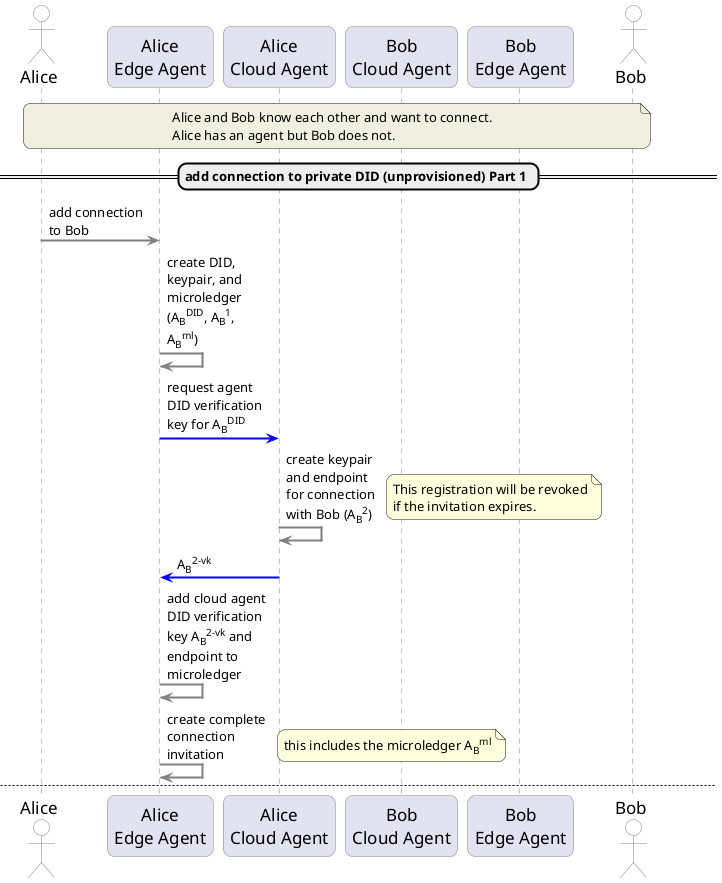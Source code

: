 @startuml
skinparam sequenceArrowThickness 2
skinparam roundcorner 15
skinparam maxmessagesize 100
skinparam sequence {
	ArrowColor grey
	LifeLineBorderColor grey
    ParticipantBorderColor grey
	boxbordercolor white
	ParticipantFontSize 17
	actorfontsize 17
	boxfontsize 17
	boxfontcolor grey
	ActorBorderColor grey
    Actorbackgroundcolor white
}

actor Alice as al
participant "Alice\nEdge Agent" as aea
participant "Alice\nCloud Agent" as aca
participant "Bob\nCloud Agent" as bca
participant "Bob\nEdge Agent" as bea
actor Bob as bob

note over al, bob #f0f0e0
Alice and Bob know each other and want to connect.
Alice has an agent but Bob does not.
end note

== add connection to private DID (unprovisioned) Part 1 ==

al -> aea: add connection to Bob
aea -> aea: create DID, keypair, and microledger (A<sub>B</sub><sup>DID</sup>, A<sub>B</sub><sup>1</sup>, A<sub>B</sub><sup>ml</sup>)
aea -[#blue]> aca: request agent DID verification key for A<sub>B</sub><sup>DID</sup>
aca -> aca: create keypair and endpoint for connection with Bob (A<sub>B</sub><sup>2</sup>)

note right
This registration will be revoked
if the invitation expires.
end note

aca -[#blue]> aea: A<sub>B</sub><sup>2-vk</sup>

aea->aea: add cloud agent DID verification key A<sub>B</sub><sup>2-vk</sup> and endpoint to microledger
aea->aea: create complete connection invitation
note right
this includes the microledger A<sub>B</sub><sup>ml</sup>
end note

newpage

== add connection to private DID (unprovisioned) Part 2 ==

note over al, bob
Send SMS, email, QR code etc. containing connection invitation and a helper URL.
end note

aea --> bob: connection invitation

note over bea, bob
Download edge agent from helper URL.
end note

note over al, bob #77ccff
include <b>First Edge Agent</b> diagram.
end note

note over bea
Edge agent gets gets connection inviation from helper URL.
end note

bea -> bob: display connection invitation
bob -> bea: accept connection invitation
bea -> bea: create DID, keypair, and microledger (B<sub>A</sub><sup>DID</sup>, B<sub>A</sub><sup>1</sup>, B<sub>A</sub><sup>ml</sup>)
bea -[#blue]> bca: request agent DID verification key for B<sub>A</sub><sup>ml</sup>
bca -> bca: create keypair B<sub>A</sub><sup>2</sup>
bca -[#blue]> bea: endpoint and B<sub>A</sub><sup>2-vk</sup>
bea->bea: add cloud agent DID verification key and endpoint B<sub>A</sub><sup>2-vk</sup> to microledger

par2
bea-[#blue]>bca: success and microledger deltas
else
bca-[#blue]>aca: \n\nsuccess
else
aca-[#blue]>aea: \n\n
else
aea->al: \n\n

@enduml
